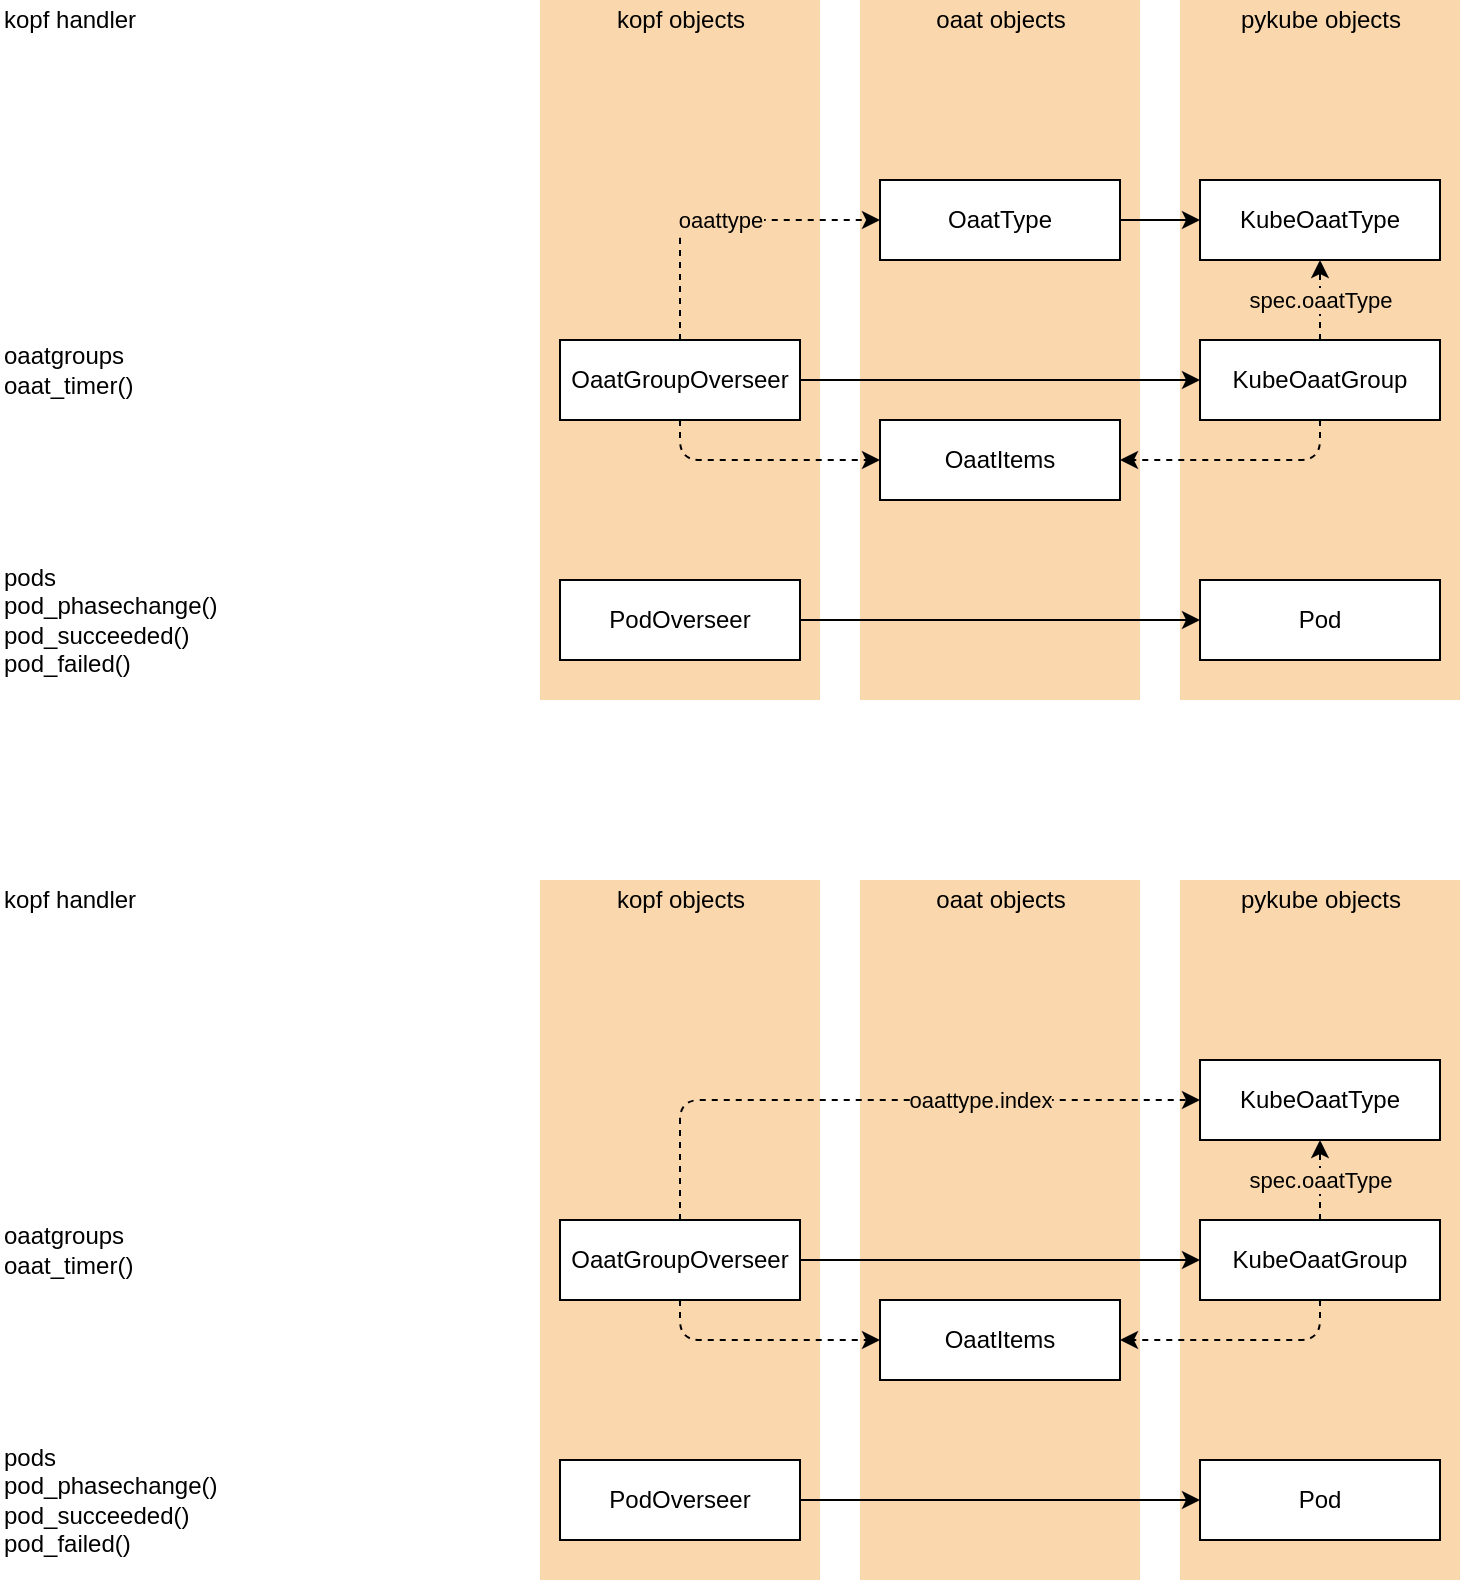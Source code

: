 <mxfile version="14.6.13" type="device" pages="3"><diagram id="9BGp7Aohd-999OWrD9QL" name="oaat entities"><mxGraphModel dx="2052" dy="1251" grid="1" gridSize="10" guides="1" tooltips="1" connect="1" arrows="1" fold="1" page="1" pageScale="1" pageWidth="827" pageHeight="1169" math="0" shadow="0"><root><mxCell id="QjKKLmPKWcnWuxoOA__f-0"/><mxCell id="QjKKLmPKWcnWuxoOA__f-1" parent="QjKKLmPKWcnWuxoOA__f-0"/><mxCell id="QjKKLmPKWcnWuxoOA__f-22" value="" style="rounded=0;whiteSpace=wrap;html=1;fillColor=#fad7ac;strokeColor=none;" parent="QjKKLmPKWcnWuxoOA__f-1" vertex="1"><mxGeometry x="310" y="30" width="140" height="350" as="geometry"/></mxCell><mxCell id="QjKKLmPKWcnWuxoOA__f-21" value="" style="rounded=0;whiteSpace=wrap;html=1;strokeColor=none;fillColor=#FAD7AC;" parent="QjKKLmPKWcnWuxoOA__f-1" vertex="1"><mxGeometry x="470" y="30" width="140" height="350" as="geometry"/></mxCell><mxCell id="QjKKLmPKWcnWuxoOA__f-20" value="" style="rounded=0;whiteSpace=wrap;html=1;fillColor=#fad7ac;strokeColor=none;" parent="QjKKLmPKWcnWuxoOA__f-1" vertex="1"><mxGeometry x="630" y="30" width="140" height="350" as="geometry"/></mxCell><mxCell id="QjKKLmPKWcnWuxoOA__f-4" value="" style="edgeStyle=orthogonalEdgeStyle;rounded=0;orthogonalLoop=1;jettySize=auto;html=1;" parent="QjKKLmPKWcnWuxoOA__f-1" source="QjKKLmPKWcnWuxoOA__f-2" target="QjKKLmPKWcnWuxoOA__f-3" edge="1"><mxGeometry relative="1" as="geometry"/></mxCell><mxCell id="QjKKLmPKWcnWuxoOA__f-2" value="PodOverseer" style="rounded=0;whiteSpace=wrap;html=1;" parent="QjKKLmPKWcnWuxoOA__f-1" vertex="1"><mxGeometry x="320" y="320" width="120" height="40" as="geometry"/></mxCell><mxCell id="QjKKLmPKWcnWuxoOA__f-3" value="Pod" style="rounded=0;whiteSpace=wrap;html=1;" parent="QjKKLmPKWcnWuxoOA__f-1" vertex="1"><mxGeometry x="640" y="320" width="120" height="40" as="geometry"/></mxCell><mxCell id="QjKKLmPKWcnWuxoOA__f-5" value="&lt;div&gt;oaatgroups&lt;/div&gt;&lt;div&gt;oaat_timer()&lt;/div&gt;" style="text;html=1;align=left;verticalAlign=middle;resizable=0;points=[];autosize=1;" parent="QjKKLmPKWcnWuxoOA__f-1" vertex="1"><mxGeometry x="40" y="200" width="80" height="30" as="geometry"/></mxCell><mxCell id="QjKKLmPKWcnWuxoOA__f-6" value="&lt;div&gt;pods&lt;/div&gt;&lt;div&gt;pod_phasechange()&lt;/div&gt;&lt;div&gt;pod_succeeded()&lt;/div&gt;&lt;div&gt;pod_failed()&lt;/div&gt;" style="text;html=1;align=left;verticalAlign=middle;resizable=0;points=[];autosize=1;" parent="QjKKLmPKWcnWuxoOA__f-1" vertex="1"><mxGeometry x="40" y="310" width="120" height="60" as="geometry"/></mxCell><mxCell id="QjKKLmPKWcnWuxoOA__f-7" value="" style="edgeStyle=orthogonalEdgeStyle;rounded=0;orthogonalLoop=1;jettySize=auto;html=1;" parent="QjKKLmPKWcnWuxoOA__f-1" source="QjKKLmPKWcnWuxoOA__f-8" target="QjKKLmPKWcnWuxoOA__f-9" edge="1"><mxGeometry relative="1" as="geometry"/></mxCell><mxCell id="QjKKLmPKWcnWuxoOA__f-8" value="OaatGroupOverseer" style="rounded=0;whiteSpace=wrap;html=1;" parent="QjKKLmPKWcnWuxoOA__f-1" vertex="1"><mxGeometry x="320" y="200" width="120" height="40" as="geometry"/></mxCell><mxCell id="QjKKLmPKWcnWuxoOA__f-9" value="KubeOaatGroup" style="rounded=0;whiteSpace=wrap;html=1;" parent="QjKKLmPKWcnWuxoOA__f-1" vertex="1"><mxGeometry x="640" y="200" width="120" height="40" as="geometry"/></mxCell><mxCell id="QjKKLmPKWcnWuxoOA__f-10" value="kopf objects" style="text;html=1;align=center;verticalAlign=middle;resizable=0;points=[];autosize=1;" parent="QjKKLmPKWcnWuxoOA__f-1" vertex="1"><mxGeometry x="340" y="30" width="80" height="20" as="geometry"/></mxCell><mxCell id="QjKKLmPKWcnWuxoOA__f-11" value="pykube objects" style="text;html=1;align=center;verticalAlign=middle;resizable=0;points=[];autosize=1;" parent="QjKKLmPKWcnWuxoOA__f-1" vertex="1"><mxGeometry x="650" y="30" width="100" height="20" as="geometry"/></mxCell><mxCell id="QjKKLmPKWcnWuxoOA__f-12" value="kopf handler" style="text;html=1;align=left;verticalAlign=middle;resizable=0;points=[];autosize=1;" parent="QjKKLmPKWcnWuxoOA__f-1" vertex="1"><mxGeometry x="40" y="30" width="80" height="20" as="geometry"/></mxCell><mxCell id="QjKKLmPKWcnWuxoOA__f-13" value="" style="edgeStyle=orthogonalEdgeStyle;rounded=0;orthogonalLoop=1;jettySize=auto;html=1;" parent="QjKKLmPKWcnWuxoOA__f-1" source="QjKKLmPKWcnWuxoOA__f-14" target="QjKKLmPKWcnWuxoOA__f-15" edge="1"><mxGeometry relative="1" as="geometry"/></mxCell><mxCell id="QjKKLmPKWcnWuxoOA__f-14" value="OaatType" style="rounded=0;whiteSpace=wrap;html=1;" parent="QjKKLmPKWcnWuxoOA__f-1" vertex="1"><mxGeometry x="480" y="120" width="120" height="40" as="geometry"/></mxCell><mxCell id="QjKKLmPKWcnWuxoOA__f-15" value="KubeOaatType" style="rounded=0;whiteSpace=wrap;html=1;" parent="QjKKLmPKWcnWuxoOA__f-1" vertex="1"><mxGeometry x="640" y="120" width="120" height="40" as="geometry"/></mxCell><mxCell id="QjKKLmPKWcnWuxoOA__f-16" value="oaat objects" style="text;html=1;align=center;verticalAlign=middle;resizable=0;points=[];autosize=1;" parent="QjKKLmPKWcnWuxoOA__f-1" vertex="1"><mxGeometry x="500" y="30" width="80" height="20" as="geometry"/></mxCell><mxCell id="QjKKLmPKWcnWuxoOA__f-17" value="OaatItems" style="rounded=0;whiteSpace=wrap;html=1;" parent="QjKKLmPKWcnWuxoOA__f-1" vertex="1"><mxGeometry x="480" y="240" width="120" height="40" as="geometry"/></mxCell><mxCell id="QjKKLmPKWcnWuxoOA__f-18" value="" style="endArrow=classic;dashed=1;html=1;edgeStyle=orthogonalEdgeStyle;endFill=1;" parent="QjKKLmPKWcnWuxoOA__f-1" source="QjKKLmPKWcnWuxoOA__f-9" target="QjKKLmPKWcnWuxoOA__f-17" edge="1"><mxGeometry width="50" height="50" relative="1" as="geometry"><mxPoint x="350" y="300" as="sourcePoint"/><mxPoint x="400" y="250" as="targetPoint"/><Array as="points"><mxPoint x="700" y="260"/></Array></mxGeometry></mxCell><mxCell id="QjKKLmPKWcnWuxoOA__f-19" value="" style="endArrow=classic;dashed=1;html=1;edgeStyle=orthogonalEdgeStyle;endFill=1;" parent="QjKKLmPKWcnWuxoOA__f-1" source="QjKKLmPKWcnWuxoOA__f-8" target="QjKKLmPKWcnWuxoOA__f-17" edge="1"><mxGeometry width="50" height="50" relative="1" as="geometry"><mxPoint x="710" y="250" as="sourcePoint"/><mxPoint x="610" y="310" as="targetPoint"/><Array as="points"><mxPoint x="380" y="260"/></Array></mxGeometry></mxCell><mxCell id="QjKKLmPKWcnWuxoOA__f-23" value="oaattype" style="endArrow=classic;dashed=1;html=1;edgeStyle=orthogonalEdgeStyle;endFill=1;entryX=0;entryY=0.5;entryDx=0;entryDy=0;labelBackgroundColor=#FAD7AC;" parent="QjKKLmPKWcnWuxoOA__f-1" source="QjKKLmPKWcnWuxoOA__f-8" target="QjKKLmPKWcnWuxoOA__f-14" edge="1"><mxGeometry width="50" height="50" relative="1" as="geometry"><mxPoint x="390" y="250" as="sourcePoint"/><mxPoint x="490" y="270" as="targetPoint"/><Array as="points"><mxPoint x="380" y="140"/></Array></mxGeometry></mxCell><mxCell id="QjKKLmPKWcnWuxoOA__f-25" value="spec.oaatType" style="endArrow=classic;dashed=1;html=1;edgeStyle=orthogonalEdgeStyle;endFill=1;labelBackgroundColor=#FAD7AC;" parent="QjKKLmPKWcnWuxoOA__f-1" source="QjKKLmPKWcnWuxoOA__f-9" target="QjKKLmPKWcnWuxoOA__f-15" edge="1"><mxGeometry width="50" height="50" relative="1" as="geometry"><mxPoint x="710" y="250" as="sourcePoint"/><mxPoint x="610" y="270" as="targetPoint"/></mxGeometry></mxCell><mxCell id="Q2ZX3CxOLSf5CM6l3iHr-0" value="" style="rounded=0;whiteSpace=wrap;html=1;fillColor=#fad7ac;strokeColor=none;" parent="QjKKLmPKWcnWuxoOA__f-1" vertex="1"><mxGeometry x="310" y="470" width="140" height="350" as="geometry"/></mxCell><mxCell id="Q2ZX3CxOLSf5CM6l3iHr-1" value="" style="rounded=0;whiteSpace=wrap;html=1;strokeColor=none;fillColor=#FAD7AC;" parent="QjKKLmPKWcnWuxoOA__f-1" vertex="1"><mxGeometry x="470" y="470" width="140" height="350" as="geometry"/></mxCell><mxCell id="Q2ZX3CxOLSf5CM6l3iHr-2" value="" style="rounded=0;whiteSpace=wrap;html=1;fillColor=#fad7ac;strokeColor=none;" parent="QjKKLmPKWcnWuxoOA__f-1" vertex="1"><mxGeometry x="630" y="470" width="140" height="350" as="geometry"/></mxCell><mxCell id="Q2ZX3CxOLSf5CM6l3iHr-3" value="" style="edgeStyle=orthogonalEdgeStyle;rounded=0;orthogonalLoop=1;jettySize=auto;html=1;" parent="QjKKLmPKWcnWuxoOA__f-1" source="Q2ZX3CxOLSf5CM6l3iHr-4" target="Q2ZX3CxOLSf5CM6l3iHr-5" edge="1"><mxGeometry relative="1" as="geometry"/></mxCell><mxCell id="Q2ZX3CxOLSf5CM6l3iHr-4" value="PodOverseer" style="rounded=0;whiteSpace=wrap;html=1;" parent="QjKKLmPKWcnWuxoOA__f-1" vertex="1"><mxGeometry x="320" y="760" width="120" height="40" as="geometry"/></mxCell><mxCell id="Q2ZX3CxOLSf5CM6l3iHr-5" value="Pod" style="rounded=0;whiteSpace=wrap;html=1;" parent="QjKKLmPKWcnWuxoOA__f-1" vertex="1"><mxGeometry x="640" y="760" width="120" height="40" as="geometry"/></mxCell><mxCell id="Q2ZX3CxOLSf5CM6l3iHr-6" value="&lt;div&gt;oaatgroups&lt;/div&gt;&lt;div&gt;oaat_timer()&lt;/div&gt;" style="text;html=1;align=left;verticalAlign=middle;resizable=0;points=[];autosize=1;" parent="QjKKLmPKWcnWuxoOA__f-1" vertex="1"><mxGeometry x="40" y="640" width="80" height="30" as="geometry"/></mxCell><mxCell id="Q2ZX3CxOLSf5CM6l3iHr-7" value="&lt;div&gt;pods&lt;/div&gt;&lt;div&gt;pod_phasechange()&lt;/div&gt;&lt;div&gt;pod_succeeded()&lt;/div&gt;&lt;div&gt;pod_failed()&lt;/div&gt;" style="text;html=1;align=left;verticalAlign=middle;resizable=0;points=[];autosize=1;" parent="QjKKLmPKWcnWuxoOA__f-1" vertex="1"><mxGeometry x="40" y="750" width="120" height="60" as="geometry"/></mxCell><mxCell id="Q2ZX3CxOLSf5CM6l3iHr-8" value="" style="edgeStyle=orthogonalEdgeStyle;rounded=0;orthogonalLoop=1;jettySize=auto;html=1;" parent="QjKKLmPKWcnWuxoOA__f-1" source="Q2ZX3CxOLSf5CM6l3iHr-9" target="Q2ZX3CxOLSf5CM6l3iHr-10" edge="1"><mxGeometry relative="1" as="geometry"/></mxCell><mxCell id="Q2ZX3CxOLSf5CM6l3iHr-9" value="OaatGroupOverseer" style="rounded=0;whiteSpace=wrap;html=1;" parent="QjKKLmPKWcnWuxoOA__f-1" vertex="1"><mxGeometry x="320" y="640" width="120" height="40" as="geometry"/></mxCell><mxCell id="Q2ZX3CxOLSf5CM6l3iHr-10" value="KubeOaatGroup" style="rounded=0;whiteSpace=wrap;html=1;" parent="QjKKLmPKWcnWuxoOA__f-1" vertex="1"><mxGeometry x="640" y="640" width="120" height="40" as="geometry"/></mxCell><mxCell id="Q2ZX3CxOLSf5CM6l3iHr-11" value="kopf objects" style="text;html=1;align=center;verticalAlign=middle;resizable=0;points=[];autosize=1;" parent="QjKKLmPKWcnWuxoOA__f-1" vertex="1"><mxGeometry x="340" y="470" width="80" height="20" as="geometry"/></mxCell><mxCell id="Q2ZX3CxOLSf5CM6l3iHr-12" value="pykube objects" style="text;html=1;align=center;verticalAlign=middle;resizable=0;points=[];autosize=1;" parent="QjKKLmPKWcnWuxoOA__f-1" vertex="1"><mxGeometry x="650" y="470" width="100" height="20" as="geometry"/></mxCell><mxCell id="Q2ZX3CxOLSf5CM6l3iHr-13" value="kopf handler" style="text;html=1;align=left;verticalAlign=middle;resizable=0;points=[];autosize=1;" parent="QjKKLmPKWcnWuxoOA__f-1" vertex="1"><mxGeometry x="40" y="470" width="80" height="20" as="geometry"/></mxCell><mxCell id="Q2ZX3CxOLSf5CM6l3iHr-16" value="KubeOaatType" style="rounded=0;whiteSpace=wrap;html=1;" parent="QjKKLmPKWcnWuxoOA__f-1" vertex="1"><mxGeometry x="640" y="560" width="120" height="40" as="geometry"/></mxCell><mxCell id="Q2ZX3CxOLSf5CM6l3iHr-17" value="oaat objects" style="text;html=1;align=center;verticalAlign=middle;resizable=0;points=[];autosize=1;" parent="QjKKLmPKWcnWuxoOA__f-1" vertex="1"><mxGeometry x="500" y="470" width="80" height="20" as="geometry"/></mxCell><mxCell id="Q2ZX3CxOLSf5CM6l3iHr-18" value="OaatItems" style="rounded=0;whiteSpace=wrap;html=1;" parent="QjKKLmPKWcnWuxoOA__f-1" vertex="1"><mxGeometry x="480" y="680" width="120" height="40" as="geometry"/></mxCell><mxCell id="Q2ZX3CxOLSf5CM6l3iHr-19" value="" style="endArrow=classic;dashed=1;html=1;edgeStyle=orthogonalEdgeStyle;endFill=1;" parent="QjKKLmPKWcnWuxoOA__f-1" source="Q2ZX3CxOLSf5CM6l3iHr-10" target="Q2ZX3CxOLSf5CM6l3iHr-18" edge="1"><mxGeometry width="50" height="50" relative="1" as="geometry"><mxPoint x="350" y="740" as="sourcePoint"/><mxPoint x="400" y="690" as="targetPoint"/><Array as="points"><mxPoint x="700" y="700"/></Array></mxGeometry></mxCell><mxCell id="Q2ZX3CxOLSf5CM6l3iHr-20" value="" style="endArrow=classic;dashed=1;html=1;edgeStyle=orthogonalEdgeStyle;endFill=1;" parent="QjKKLmPKWcnWuxoOA__f-1" source="Q2ZX3CxOLSf5CM6l3iHr-9" target="Q2ZX3CxOLSf5CM6l3iHr-18" edge="1"><mxGeometry width="50" height="50" relative="1" as="geometry"><mxPoint x="710" y="690" as="sourcePoint"/><mxPoint x="610" y="750" as="targetPoint"/><Array as="points"><mxPoint x="380" y="700"/></Array></mxGeometry></mxCell><mxCell id="Q2ZX3CxOLSf5CM6l3iHr-21" value="oaattype.index" style="endArrow=classic;dashed=1;html=1;edgeStyle=orthogonalEdgeStyle;endFill=1;entryX=0;entryY=0.5;entryDx=0;entryDy=0;labelBackgroundColor=#FAD7AC;" parent="QjKKLmPKWcnWuxoOA__f-1" source="Q2ZX3CxOLSf5CM6l3iHr-9" target="Q2ZX3CxOLSf5CM6l3iHr-16" edge="1"><mxGeometry x="0.312" width="50" height="50" relative="1" as="geometry"><mxPoint x="390" y="690" as="sourcePoint"/><mxPoint x="480" y="580" as="targetPoint"/><Array as="points"><mxPoint x="380" y="580"/></Array><mxPoint as="offset"/></mxGeometry></mxCell><mxCell id="Q2ZX3CxOLSf5CM6l3iHr-22" value="spec.oaatType" style="endArrow=classic;dashed=1;html=1;edgeStyle=orthogonalEdgeStyle;endFill=1;labelBackgroundColor=#FAD7AC;" parent="QjKKLmPKWcnWuxoOA__f-1" source="Q2ZX3CxOLSf5CM6l3iHr-10" target="Q2ZX3CxOLSf5CM6l3iHr-16" edge="1"><mxGeometry width="50" height="50" relative="1" as="geometry"><mxPoint x="710" y="690" as="sourcePoint"/><mxPoint x="610" y="710" as="targetPoint"/></mxGeometry></mxCell></root></mxGraphModel></diagram><diagram id="Rzl86YTqxEAhexvJ-yOK" name="object interactions"><mxGraphModel dx="1412" dy="891" grid="1" gridSize="10" guides="1" tooltips="1" connect="1" arrows="1" fold="1" page="1" pageScale="1" pageWidth="1169" pageHeight="827" math="0" shadow="0"><root><mxCell id="BI0Vtu9ROuddtvoR3wCm-0"/><mxCell id="BI0Vtu9ROuddtvoR3wCm-1" parent="BI0Vtu9ROuddtvoR3wCm-0"/><mxCell id="zGJ-tklWwTLa0sESh3uj-18" value="get_parent" style="edgeStyle=orthogonalEdgeStyle;rounded=1;orthogonalLoop=1;jettySize=auto;html=1;fontSize=12;fontColor=#000000;startArrow=none;startFill=0;endArrow=classicThin;endFill=1;strokeColor=#000000;strokeWidth=2;" edge="1" parent="BI0Vtu9ROuddtvoR3wCm-1" source="zGJ-tklWwTLa0sESh3uj-0" target="zGJ-tklWwTLa0sESh3uj-3"><mxGeometry relative="1" as="geometry"/></mxCell><mxCell id="zGJ-tklWwTLa0sESh3uj-0" value="PodOverseer" style="rounded=0;whiteSpace=wrap;html=1;" vertex="1" parent="BI0Vtu9ROuddtvoR3wCm-1"><mxGeometry x="310" y="270" width="120" height="40" as="geometry"/></mxCell><mxCell id="zGJ-tklWwTLa0sESh3uj-1" value="Pod" style="rounded=0;whiteSpace=wrap;html=1;" vertex="1" parent="BI0Vtu9ROuddtvoR3wCm-1"><mxGeometry x="520" y="310" width="120" height="40" as="geometry"/></mxCell><mxCell id="zGJ-tklWwTLa0sESh3uj-20" value="get_kubeobj" style="edgeStyle=orthogonalEdgeStyle;rounded=1;orthogonalLoop=1;jettySize=auto;html=1;fontSize=12;fontColor=#000000;startArrow=none;startFill=0;endArrow=classicThin;endFill=1;strokeColor=#000000;strokeWidth=2;" edge="1" parent="BI0Vtu9ROuddtvoR3wCm-1" source="zGJ-tklWwTLa0sESh3uj-2" target="zGJ-tklWwTLa0sESh3uj-3"><mxGeometry relative="1" as="geometry"/></mxCell><mxCell id="zGJ-tklWwTLa0sESh3uj-2" value="OaatGroupOverseer" style="rounded=0;whiteSpace=wrap;html=1;" vertex="1" parent="BI0Vtu9ROuddtvoR3wCm-1"><mxGeometry x="310" y="180" width="120" height="40" as="geometry"/></mxCell><mxCell id="zGJ-tklWwTLa0sESh3uj-3" value="KubeOaatGroup" style="rounded=0;whiteSpace=wrap;html=1;" vertex="1" parent="BI0Vtu9ROuddtvoR3wCm-1"><mxGeometry x="520" y="230" width="120" height="40" as="geometry"/></mxCell><mxCell id="zGJ-tklWwTLa0sESh3uj-21" value="get_oaattype" style="edgeStyle=orthogonalEdgeStyle;rounded=1;orthogonalLoop=1;jettySize=auto;html=1;fontSize=12;fontColor=#000000;startArrow=none;startFill=0;endArrow=classicThin;endFill=1;strokeColor=#000000;strokeWidth=2;" edge="1" parent="BI0Vtu9ROuddtvoR3wCm-1" source="zGJ-tklWwTLa0sESh3uj-4" target="zGJ-tklWwTLa0sESh3uj-5"><mxGeometry relative="1" as="geometry"/></mxCell><mxCell id="zGJ-tklWwTLa0sESh3uj-4" value="OaatType" style="rounded=0;whiteSpace=wrap;html=1;" vertex="1" parent="BI0Vtu9ROuddtvoR3wCm-1"><mxGeometry x="520" y="40" width="120" height="40" as="geometry"/></mxCell><mxCell id="zGJ-tklWwTLa0sESh3uj-5" value="KubeOaatType" style="rounded=0;whiteSpace=wrap;html=1;" vertex="1" parent="BI0Vtu9ROuddtvoR3wCm-1"><mxGeometry x="760" y="40" width="120" height="40" as="geometry"/></mxCell><mxCell id="zGJ-tklWwTLa0sESh3uj-32" value="set_status" style="edgeStyle=orthogonalEdgeStyle;rounded=1;orthogonalLoop=1;jettySize=auto;html=1;fontSize=12;startArrow=none;startFill=0;endArrow=classicThin;endFill=1;strokeWidth=2;dashed=1;fontColor=#6C8EBF;strokeColor=#6C8EBF;" edge="1" parent="BI0Vtu9ROuddtvoR3wCm-1" source="zGJ-tklWwTLa0sESh3uj-6" target="zGJ-tklWwTLa0sESh3uj-3"><mxGeometry relative="1" as="geometry"><Array as="points"><mxPoint x="600" y="210"/><mxPoint x="600" y="210"/></Array></mxGeometry></mxCell><mxCell id="zGJ-tklWwTLa0sESh3uj-6" value="OaatItems" style="rounded=0;whiteSpace=wrap;html=1;" vertex="1" parent="BI0Vtu9ROuddtvoR3wCm-1"><mxGeometry x="520" y="110" width="120" height="40" as="geometry"/></mxCell><mxCell id="zGJ-tklWwTLa0sESh3uj-14" value="" style="edgeStyle=orthogonalEdgeStyle;rounded=1;orthogonalLoop=1;jettySize=auto;html=1;fontSize=12;fontColor=#000000;startArrow=none;startFill=0;endArrow=classicThin;endFill=1;strokeColor=#000000;strokeWidth=2;" edge="1" parent="BI0Vtu9ROuddtvoR3wCm-1" source="zGJ-tklWwTLa0sESh3uj-7" target="zGJ-tklWwTLa0sESh3uj-10"><mxGeometry relative="1" as="geometry"><Array as="points"><mxPoint x="50" y="170"/></Array></mxGeometry></mxCell><mxCell id="zGJ-tklWwTLa0sESh3uj-7" value="kopf" style="rounded=0;whiteSpace=wrap;html=1;" vertex="1" parent="BI0Vtu9ROuddtvoR3wCm-1"><mxGeometry x="30" y="210" width="40" height="40" as="geometry"/></mxCell><mxCell id="zGJ-tklWwTLa0sESh3uj-11" value="" style="edgeStyle=orthogonalEdgeStyle;rounded=1;orthogonalLoop=1;jettySize=auto;html=1;fontSize=12;fontColor=#000000;startArrow=none;startFill=0;endArrow=classicThin;endFill=1;strokeWidth=2;" edge="1" parent="BI0Vtu9ROuddtvoR3wCm-1" source="zGJ-tklWwTLa0sESh3uj-8" target="zGJ-tklWwTLa0sESh3uj-2"><mxGeometry relative="1" as="geometry"/></mxCell><mxCell id="zGJ-tklWwTLa0sESh3uj-8" value="oaat_action&lt;br&gt;oaat_timer" style="rounded=0;whiteSpace=wrap;html=1;" vertex="1" parent="BI0Vtu9ROuddtvoR3wCm-1"><mxGeometry x="120" y="210" width="120" height="40" as="geometry"/></mxCell><mxCell id="zGJ-tklWwTLa0sESh3uj-12" value="" style="edgeStyle=orthogonalEdgeStyle;rounded=1;orthogonalLoop=1;jettySize=auto;html=1;fontSize=12;fontColor=#000000;startArrow=none;startFill=0;endArrow=classicThin;endFill=1;strokeColor=#000000;strokeWidth=2;" edge="1" parent="BI0Vtu9ROuddtvoR3wCm-1" source="zGJ-tklWwTLa0sESh3uj-9" target="zGJ-tklWwTLa0sESh3uj-0"><mxGeometry relative="1" as="geometry"/></mxCell><mxCell id="zGJ-tklWwTLa0sESh3uj-9" value="pod_phasechange&lt;br&gt;pod_succeeded&lt;br&gt;pod_failed" style="rounded=0;whiteSpace=wrap;html=1;" vertex="1" parent="BI0Vtu9ROuddtvoR3wCm-1"><mxGeometry x="120" y="270" width="120" height="40" as="geometry"/></mxCell><mxCell id="zGJ-tklWwTLa0sESh3uj-13" value="" style="edgeStyle=orthogonalEdgeStyle;rounded=1;orthogonalLoop=1;jettySize=auto;html=1;fontSize=12;fontColor=#000000;startArrow=none;startFill=0;endArrow=classicThin;endFill=1;strokeColor=#000000;strokeWidth=2;" edge="1" parent="BI0Vtu9ROuddtvoR3wCm-1" source="zGJ-tklWwTLa0sESh3uj-10" target="zGJ-tklWwTLa0sESh3uj-2"><mxGeometry relative="1" as="geometry"/></mxCell><mxCell id="zGJ-tklWwTLa0sESh3uj-10" value="cleanup_pod" style="rounded=0;whiteSpace=wrap;html=1;" vertex="1" parent="BI0Vtu9ROuddtvoR3wCm-1"><mxGeometry x="120" y="150" width="120" height="40" as="geometry"/></mxCell><mxCell id="zGJ-tklWwTLa0sESh3uj-15" value="" style="edgeStyle=orthogonalEdgeStyle;rounded=1;orthogonalLoop=1;jettySize=auto;html=1;fontSize=12;fontColor=#000000;startArrow=none;startFill=0;endArrow=classicThin;endFill=1;strokeColor=#000000;strokeWidth=2;" edge="1" parent="BI0Vtu9ROuddtvoR3wCm-1" source="zGJ-tklWwTLa0sESh3uj-7" target="zGJ-tklWwTLa0sESh3uj-8"><mxGeometry relative="1" as="geometry"><mxPoint x="80" y="180" as="sourcePoint"/><mxPoint x="130" y="180" as="targetPoint"/><Array as="points"><mxPoint x="100" y="230"/><mxPoint x="100" y="230"/></Array></mxGeometry></mxCell><mxCell id="zGJ-tklWwTLa0sESh3uj-16" value="" style="edgeStyle=orthogonalEdgeStyle;rounded=1;orthogonalLoop=1;jettySize=auto;html=1;fontSize=12;fontColor=#000000;startArrow=none;startFill=0;endArrow=classicThin;endFill=1;strokeColor=#000000;strokeWidth=2;" edge="1" parent="BI0Vtu9ROuddtvoR3wCm-1" source="zGJ-tklWwTLa0sESh3uj-7" target="zGJ-tklWwTLa0sESh3uj-9"><mxGeometry relative="1" as="geometry"><mxPoint x="90" y="190" as="sourcePoint"/><mxPoint x="190" y="220" as="targetPoint"/><Array as="points"><mxPoint x="50" y="300"/></Array></mxGeometry></mxCell><mxCell id="zGJ-tklWwTLa0sESh3uj-19" value="get_kubeobj" style="edgeStyle=orthogonalEdgeStyle;rounded=1;orthogonalLoop=1;jettySize=auto;html=1;fontSize=12;fontColor=#000000;startArrow=none;startFill=0;endArrow=classicThin;endFill=1;strokeColor=#000000;strokeWidth=2;" edge="1" parent="BI0Vtu9ROuddtvoR3wCm-1" source="zGJ-tklWwTLa0sESh3uj-0" target="zGJ-tklWwTLa0sESh3uj-1"><mxGeometry relative="1" as="geometry"><mxPoint x="250" y="310" as="sourcePoint"/><mxPoint x="320" y="310" as="targetPoint"/></mxGeometry></mxCell><mxCell id="zGJ-tklWwTLa0sESh3uj-22" value="" style="edgeStyle=orthogonalEdgeStyle;rounded=1;orthogonalLoop=1;jettySize=auto;html=1;fontSize=12;fontColor=#000000;startArrow=none;startFill=0;endArrow=classicThin;endFill=1;strokeColor=#000000;strokeWidth=2;entryX=0;entryY=0.5;entryDx=0;entryDy=0;" edge="1" parent="BI0Vtu9ROuddtvoR3wCm-1" source="zGJ-tklWwTLa0sESh3uj-2" target="zGJ-tklWwTLa0sESh3uj-4"><mxGeometry relative="1" as="geometry"><mxPoint x="250" y="180" as="sourcePoint"/><mxPoint x="320" y="210" as="targetPoint"/></mxGeometry></mxCell><mxCell id="zGJ-tklWwTLa0sESh3uj-30" value="" style="edgeStyle=orthogonalEdgeStyle;rounded=1;orthogonalLoop=1;jettySize=auto;html=1;fontSize=12;fontColor=#000000;startArrow=none;startFill=0;endArrow=classicThin;endFill=1;strokeColor=#000000;strokeWidth=2;entryX=0;entryY=0.5;entryDx=0;entryDy=0;" edge="1" parent="BI0Vtu9ROuddtvoR3wCm-1" source="zGJ-tklWwTLa0sESh3uj-2" target="zGJ-tklWwTLa0sESh3uj-6"><mxGeometry relative="1" as="geometry"><mxPoint x="440" y="210" as="sourcePoint"/><mxPoint x="480" y="70" as="targetPoint"/></mxGeometry></mxCell><mxCell id="zGJ-tklWwTLa0sESh3uj-31" value="refactor as kopf.index" style="rounded=1;whiteSpace=wrap;html=1;labelBackgroundColor=none;fontSize=12;fontColor=#000000;strokeColor=#B85450;fillColor=none;align=left;verticalAlign=top;dashed=1;" vertex="1" parent="BI0Vtu9ROuddtvoR3wCm-1"><mxGeometry x="510" y="10" width="380" height="80" as="geometry"/></mxCell><mxCell id="zGJ-tklWwTLa0sESh3uj-33" value="set_status" style="edgeStyle=orthogonalEdgeStyle;rounded=1;orthogonalLoop=1;jettySize=auto;html=1;fontSize=12;startArrow=none;startFill=0;endArrow=classicThin;endFill=1;strokeWidth=2;dashed=1;fontColor=#6C8EBF;strokeColor=#6C8EBF;entryX=0.75;entryY=0;entryDx=0;entryDy=0;exitX=0;exitY=0.75;exitDx=0;exitDy=0;" edge="1" parent="BI0Vtu9ROuddtvoR3wCm-1" source="zGJ-tklWwTLa0sESh3uj-6" target="zGJ-tklWwTLa0sESh3uj-2"><mxGeometry relative="1" as="geometry"><mxPoint x="610" y="160" as="sourcePoint"/><mxPoint x="610" y="240" as="targetPoint"/><Array as="points"><mxPoint x="400" y="140"/></Array></mxGeometry></mxCell></root></mxGraphModel></diagram><diagram id="c07KyC4FzR1I_aFva5T8" name="main loop"><mxGraphModel dx="2052" dy="1251" grid="1" gridSize="10" guides="1" tooltips="1" connect="1" arrows="1" fold="1" page="1" pageScale="1" pageWidth="1169" pageHeight="827" math="0" shadow="0"><root><mxCell id="dinQQ81NlVipzi-ftLhM-0"/><mxCell id="dinQQ81NlVipzi-ftLhM-1" parent="dinQQ81NlVipzi-ftLhM-0"/><mxCell id="dinQQ81NlVipzi-ftLhM-25" value="find_job_to_run" style="rounded=0;whiteSpace=wrap;html=1;labelBackgroundColor=none;fontSize=10;fontColor=#B85450;strokeColor=#B85450;fillColor=none;align=left;verticalAlign=top;" parent="dinQQ81NlVipzi-ftLhM-1" vertex="1"><mxGeometry x="390" y="460" width="170" height="770" as="geometry"/></mxCell><mxCell id="dinQQ81NlVipzi-ftLhM-5" value="yes" style="edgeStyle=none;rounded=0;orthogonalLoop=1;jettySize=auto;html=1;fontSize=12;fontColor=#B85450;startArrow=none;startFill=0;endArrow=classicThin;endFill=1;strokeColor=#B85450;strokeWidth=2;" parent="dinQQ81NlVipzi-ftLhM-1" source="dinQQ81NlVipzi-ftLhM-3" target="dinQQ81NlVipzi-ftLhM-4" edge="1"><mxGeometry relative="1" as="geometry"/></mxCell><mxCell id="dinQQ81NlVipzi-ftLhM-9" value="no" style="edgeStyle=orthogonalEdgeStyle;orthogonalLoop=1;jettySize=auto;html=1;fontSize=12;fontColor=#B85450;startArrow=none;startFill=0;endArrow=classicThin;endFill=1;strokeColor=#B85450;strokeWidth=2;rounded=1;" parent="dinQQ81NlVipzi-ftLhM-1" source="dinQQ81NlVipzi-ftLhM-3" target="dinQQ81NlVipzi-ftLhM-8" edge="1"><mxGeometry x="-0.299" relative="1" as="geometry"><mxPoint as="offset"/></mxGeometry></mxCell><mxCell id="dinQQ81NlVipzi-ftLhM-3" value="validate_items" style="rhombus;whiteSpace=wrap;html=1;fontSize=12;fontColor=#B85450;strokeColor=#B85450;align=center;" parent="dinQQ81NlVipzi-ftLhM-1" vertex="1"><mxGeometry x="160" y="80" width="120" height="60" as="geometry"/></mxCell><mxCell id="dinQQ81NlVipzi-ftLhM-14" value="no" style="edgeStyle=orthogonalEdgeStyle;rounded=1;orthogonalLoop=1;jettySize=auto;html=1;fontSize=12;fontColor=#B85450;startArrow=none;startFill=0;endArrow=classicThin;endFill=1;strokeColor=#B85450;strokeWidth=2;" parent="dinQQ81NlVipzi-ftLhM-1" source="dinQQ81NlVipzi-ftLhM-4" target="dinQQ81NlVipzi-ftLhM-13" edge="1"><mxGeometry relative="1" as="geometry"/></mxCell><mxCell id="dinQQ81NlVipzi-ftLhM-16" value="yes" style="edgeStyle=orthogonalEdgeStyle;rounded=1;orthogonalLoop=1;jettySize=auto;html=1;fontSize=12;fontColor=#B85450;startArrow=none;startFill=0;endArrow=classicThin;endFill=1;strokeColor=#B85450;strokeWidth=2;" parent="dinQQ81NlVipzi-ftLhM-1" source="dinQQ81NlVipzi-ftLhM-17" target="dinQQ81NlVipzi-ftLhM-55" edge="1"><mxGeometry relative="1" as="geometry"/></mxCell><mxCell id="dinQQ81NlVipzi-ftLhM-4" value="validate_state" style="rhombus;whiteSpace=wrap;html=1;fontSize=12;fontColor=#B85450;strokeColor=#B85450;align=center;" parent="dinQQ81NlVipzi-ftLhM-1" vertex="1"><mxGeometry x="160" y="190" width="120" height="60" as="geometry"/></mxCell><mxCell id="dinQQ81NlVipzi-ftLhM-7" value="&lt;meta charset=&quot;utf-8&quot;&gt;&lt;span style=&quot;color: rgb(184, 84, 80); font-family: helvetica; font-size: 12px; font-style: normal; font-weight: 400; letter-spacing: normal; text-align: center; text-indent: 0px; text-transform: none; word-spacing: 0px; display: inline; float: none;&quot;&gt;Ensure the oaatgroup specifies at least one item to operate on&lt;/span&gt;" style="rounded=0;whiteSpace=wrap;html=1;fontSize=12;fontColor=#B85450;align=center;fillColor=none;strokeColor=none;labelBackgroundColor=none;" parent="dinQQ81NlVipzi-ftLhM-1" vertex="1"><mxGeometry x="20" y="80" width="120" height="60" as="geometry"/></mxCell><mxCell id="dinQQ81NlVipzi-ftLhM-8" value="End" style="ellipse;whiteSpace=wrap;html=1;fontColor=#B85450;strokeColor=#B85450;" parent="dinQQ81NlVipzi-ftLhM-1" vertex="1"><mxGeometry x="690" y="1260" width="80" height="40" as="geometry"/></mxCell><mxCell id="dinQQ81NlVipzi-ftLhM-10" value="&lt;span style=&quot;color: rgb(184 , 84 , 80) ; font-family: &amp;#34;helvetica&amp;#34; ; font-size: 12px ; font-style: normal ; font-weight: 400 ; letter-spacing: normal ; text-align: center ; text-indent: 0px ; text-transform: none ; word-spacing: 0px ; display: inline ; float: none&quot;&gt;Ensure the &quot;pod&quot; and &quot;currently_running&quot; oaatgroup states are consistent with each other&lt;/span&gt;" style="rounded=0;whiteSpace=wrap;html=1;fontSize=12;fontColor=#B85450;align=center;fillColor=none;strokeColor=none;labelBackgroundColor=none;" parent="dinQQ81NlVipzi-ftLhM-1" vertex="1"><mxGeometry x="20" y="190" width="120" height="60" as="geometry"/></mxCell><mxCell id="dinQQ81NlVipzi-ftLhM-43" value="" style="edgeStyle=orthogonalEdgeStyle;rounded=1;orthogonalLoop=1;jettySize=auto;html=1;fontSize=12;fontColor=#B85450;startArrow=none;startFill=0;endArrow=classicThin;endFill=1;strokeColor=#B85450;strokeWidth=2;" parent="dinQQ81NlVipzi-ftLhM-1" source="dinQQ81NlVipzi-ftLhM-13" target="dinQQ81NlVipzi-ftLhM-42" edge="1"><mxGeometry relative="1" as="geometry"><Array as="points"><mxPoint x="420" y="280"/><mxPoint x="220" y="280"/></Array></mxGeometry></mxCell><mxCell id="dinQQ81NlVipzi-ftLhM-13" value="clear &quot;pod&quot; and &quot;currently_running&quot; states" style="whiteSpace=wrap;html=1;fontColor=#B85450;strokeColor=#B85450;" parent="dinQQ81NlVipzi-ftLhM-1" vertex="1"><mxGeometry x="360" y="190" width="120" height="60" as="geometry"/></mxCell><mxCell id="dinQQ81NlVipzi-ftLhM-50" value="no" style="edgeStyle=orthogonalEdgeStyle;rounded=1;orthogonalLoop=1;jettySize=auto;html=1;fontSize=12;fontColor=#B85450;startArrow=none;startFill=0;endArrow=classicThin;endFill=1;strokeColor=#B85450;strokeWidth=2;" parent="dinQQ81NlVipzi-ftLhM-1" source="dinQQ81NlVipzi-ftLhM-55" target="dinQQ81NlVipzi-ftLhM-49" edge="1"><mxGeometry relative="1" as="geometry"><mxPoint x="220" y="880" as="sourcePoint"/></mxGeometry></mxCell><mxCell id="dinQQ81NlVipzi-ftLhM-20" value="no" style="edgeStyle=orthogonalEdgeStyle;rounded=1;orthogonalLoop=1;jettySize=auto;html=1;fontSize=12;fontColor=#B85450;startArrow=none;startFill=0;endArrow=classicThin;endFill=1;strokeColor=#B85450;strokeWidth=2;" parent="dinQQ81NlVipzi-ftLhM-1" source="dinQQ81NlVipzi-ftLhM-17" target="dinQQ81NlVipzi-ftLhM-21" edge="1"><mxGeometry relative="1" as="geometry"><mxPoint x="110" y="400" as="sourcePoint"/><mxPoint x="50" y="330" as="targetPoint"/></mxGeometry></mxCell><mxCell id="dinQQ81NlVipzi-ftLhM-17" value="validate_pod_&lt;br&gt;is_expected" style="rhombus;whiteSpace=wrap;html=1;fontSize=10;fontColor=#B85450;strokeColor=#B85450;align=center;" parent="dinQQ81NlVipzi-ftLhM-1" vertex="1"><mxGeometry x="160" y="410" width="120" height="60" as="geometry"/></mxCell><mxCell id="dinQQ81NlVipzi-ftLhM-18" value="yes (state OK)" style="edgeStyle=orthogonalEdgeStyle;rounded=1;orthogonalLoop=1;jettySize=auto;html=1;fontSize=12;fontColor=#B85450;startArrow=none;startFill=0;endArrow=classicThin;endFill=1;strokeColor=#B85450;strokeWidth=2;" parent="dinQQ81NlVipzi-ftLhM-1" source="dinQQ81NlVipzi-ftLhM-4" target="dinQQ81NlVipzi-ftLhM-42" edge="1"><mxGeometry x="-0.6" relative="1" as="geometry"><mxPoint x="230" y="440" as="sourcePoint"/><mxPoint x="230" y="550" as="targetPoint"/><Array as="points"><mxPoint x="220" y="250"/><mxPoint x="220" y="250"/></Array><mxPoint as="offset"/></mxGeometry></mxCell><mxCell id="dinQQ81NlVipzi-ftLhM-23" value="" style="edgeStyle=orthogonalEdgeStyle;rounded=1;orthogonalLoop=1;jettySize=auto;html=1;fontSize=10;fontColor=#B85450;startArrow=none;startFill=0;endArrow=classicThin;endFill=1;strokeColor=#B85450;strokeWidth=2;" parent="dinQQ81NlVipzi-ftLhM-1" source="dinQQ81NlVipzi-ftLhM-21" target="dinQQ81NlVipzi-ftLhM-26" edge="1"><mxGeometry relative="1" as="geometry"/></mxCell><mxCell id="dinQQ81NlVipzi-ftLhM-21" value="build list of all possible jobs" style="whiteSpace=wrap;html=1;fontColor=#B85450;strokeColor=#B85450;" parent="dinQQ81NlVipzi-ftLhM-1" vertex="1"><mxGeometry x="410" y="490" width="120" height="60" as="geometry"/></mxCell><mxCell id="dinQQ81NlVipzi-ftLhM-31" value="no" style="edgeStyle=orthogonalEdgeStyle;rounded=1;orthogonalLoop=1;jettySize=auto;html=1;fontSize=11;fontColor=#B85450;startArrow=none;startFill=0;endArrow=classicThin;endFill=1;strokeColor=#B85450;strokeWidth=2;" parent="dinQQ81NlVipzi-ftLhM-1" source="dinQQ81NlVipzi-ftLhM-22" target="dinQQ81NlVipzi-ftLhM-32" edge="1"><mxGeometry relative="1" as="geometry"><mxPoint x="470" y="930" as="targetPoint"/></mxGeometry></mxCell><mxCell id="dinQQ81NlVipzi-ftLhM-22" value="just one job left?" style="rhombus;whiteSpace=wrap;html=1;fontSize=10;fontColor=#B85450;strokeColor=#B85450;align=center;" parent="dinQQ81NlVipzi-ftLhM-1" vertex="1"><mxGeometry x="410" y="820" width="120" height="60" as="geometry"/></mxCell><mxCell id="dinQQ81NlVipzi-ftLhM-24" value="yes" style="edgeStyle=orthogonalEdgeStyle;orthogonalLoop=1;jettySize=auto;html=1;fontSize=12;fontColor=#B85450;startArrow=none;startFill=0;endArrow=classicThin;endFill=1;strokeColor=#B85450;strokeWidth=2;rounded=1;" parent="dinQQ81NlVipzi-ftLhM-1" source="dinQQ81NlVipzi-ftLhM-22" target="dinQQ81NlVipzi-ftLhM-33" edge="1"><mxGeometry relative="1" as="geometry"><mxPoint x="340" y="310" as="sourcePoint"/><mxPoint x="650" y="900" as="targetPoint"/></mxGeometry></mxCell><mxCell id="dinQQ81NlVipzi-ftLhM-26" value="remove jobs successfully completed within &quot;frequency&quot; period" style="whiteSpace=wrap;html=1;fontColor=#B85450;strokeColor=#B85450;fontSize=11;" parent="dinQQ81NlVipzi-ftLhM-1" vertex="1"><mxGeometry x="410" y="600" width="120" height="60" as="geometry"/></mxCell><mxCell id="dinQQ81NlVipzi-ftLhM-27" value="" style="edgeStyle=orthogonalEdgeStyle;rounded=1;orthogonalLoop=1;jettySize=auto;html=1;fontSize=10;fontColor=#B85450;startArrow=none;startFill=0;endArrow=classicThin;endFill=1;strokeColor=#B85450;strokeWidth=2;" parent="dinQQ81NlVipzi-ftLhM-1" source="dinQQ81NlVipzi-ftLhM-26" target="dinQQ81NlVipzi-ftLhM-28" edge="1"><mxGeometry relative="1" as="geometry"><mxPoint x="480" y="580" as="sourcePoint"/><mxPoint x="480" y="650" as="targetPoint"/></mxGeometry></mxCell><mxCell id="dinQQ81NlVipzi-ftLhM-28" value="remove jobs unsuccessfully completed within &quot;failureCoolOff&quot; period" style="whiteSpace=wrap;html=1;fontColor=#B85450;strokeColor=#B85450;fontSize=11;" parent="dinQQ81NlVipzi-ftLhM-1" vertex="1"><mxGeometry x="410" y="710" width="120" height="60" as="geometry"/></mxCell><mxCell id="dinQQ81NlVipzi-ftLhM-30" value="" style="edgeStyle=orthogonalEdgeStyle;rounded=1;orthogonalLoop=1;jettySize=auto;html=1;fontSize=10;fontColor=#B85450;startArrow=none;startFill=0;endArrow=classicThin;endFill=1;strokeColor=#B85450;strokeWidth=2;" parent="dinQQ81NlVipzi-ftLhM-1" source="dinQQ81NlVipzi-ftLhM-28" target="dinQQ81NlVipzi-ftLhM-22" edge="1"><mxGeometry relative="1" as="geometry"><mxPoint x="480" y="700" as="sourcePoint"/><mxPoint x="480" y="750" as="targetPoint"/></mxGeometry></mxCell><mxCell id="dinQQ81NlVipzi-ftLhM-34" value="yes" style="edgeStyle=orthogonalEdgeStyle;rounded=1;orthogonalLoop=1;jettySize=auto;html=1;fontSize=12;fontColor=#B85450;startArrow=none;startFill=0;endArrow=classicThin;endFill=1;strokeColor=#B85450;strokeWidth=2;" parent="dinQQ81NlVipzi-ftLhM-1" source="dinQQ81NlVipzi-ftLhM-32" target="dinQQ81NlVipzi-ftLhM-33" edge="1"><mxGeometry relative="1" as="geometry"/></mxCell><mxCell id="dinQQ81NlVipzi-ftLhM-36" value="no" style="edgeStyle=orthogonalEdgeStyle;rounded=1;orthogonalLoop=1;jettySize=auto;html=1;fontSize=12;fontColor=#B85450;startArrow=none;startFill=0;endArrow=classicThin;endFill=1;strokeColor=#B85450;strokeWidth=2;" parent="dinQQ81NlVipzi-ftLhM-1" source="dinQQ81NlVipzi-ftLhM-32" target="dinQQ81NlVipzi-ftLhM-35" edge="1"><mxGeometry relative="1" as="geometry"/></mxCell><mxCell id="dinQQ81NlVipzi-ftLhM-32" value="single job remaining&lt;br style=&quot;font-size: 8px&quot;&gt;with oldest success or never succeeded?" style="rhombus;whiteSpace=wrap;html=1;fontSize=8;fontColor=#B85450;strokeColor=#B85450;align=center;" parent="dinQQ81NlVipzi-ftLhM-1" vertex="1"><mxGeometry x="410" y="930" width="120" height="60" as="geometry"/></mxCell><mxCell id="dinQQ81NlVipzi-ftLhM-41" value="" style="edgeStyle=orthogonalEdgeStyle;rounded=1;orthogonalLoop=1;jettySize=auto;html=1;fontSize=12;fontColor=#B85450;startArrow=none;startFill=0;endArrow=classicThin;endFill=1;strokeColor=#B85450;strokeWidth=2;" parent="dinQQ81NlVipzi-ftLhM-1" source="dinQQ81NlVipzi-ftLhM-33" target="dinQQ81NlVipzi-ftLhM-8" edge="1"><mxGeometry relative="1" as="geometry"/></mxCell><mxCell id="dinQQ81NlVipzi-ftLhM-33" value="run_job" style="whiteSpace=wrap;html=1;fontSize=12;fontColor=#B85450;strokeColor=#B85450;" parent="dinQQ81NlVipzi-ftLhM-1" vertex="1"><mxGeometry x="590" y="1150" width="120" height="60" as="geometry"/></mxCell><mxCell id="dinQQ81NlVipzi-ftLhM-37" value="yes" style="edgeStyle=orthogonalEdgeStyle;rounded=1;orthogonalLoop=1;jettySize=auto;html=1;fontSize=12;fontColor=#B85450;startArrow=none;startFill=0;endArrow=classicThin;endFill=1;strokeColor=#B85450;strokeWidth=2;" parent="dinQQ81NlVipzi-ftLhM-1" source="dinQQ81NlVipzi-ftLhM-35" target="dinQQ81NlVipzi-ftLhM-33" edge="1"><mxGeometry relative="1" as="geometry"/></mxCell><mxCell id="dinQQ81NlVipzi-ftLhM-39" value="no" style="edgeStyle=orthogonalEdgeStyle;rounded=1;orthogonalLoop=1;jettySize=auto;html=1;fontSize=12;fontColor=#B85450;startArrow=none;startFill=0;endArrow=classicThin;endFill=1;strokeColor=#B85450;strokeWidth=2;" parent="dinQQ81NlVipzi-ftLhM-1" source="dinQQ81NlVipzi-ftLhM-35" target="dinQQ81NlVipzi-ftLhM-38" edge="1"><mxGeometry relative="1" as="geometry"/></mxCell><mxCell id="dinQQ81NlVipzi-ftLhM-35" value="single job remaining&lt;br style=&quot;font-size: 8px&quot;&gt;with both oldest success and&lt;br&gt;oldest failure?" style="rhombus;whiteSpace=wrap;html=1;fontSize=8;fontColor=#B85450;strokeColor=#B85450;align=center;" parent="dinQQ81NlVipzi-ftLhM-1" vertex="1"><mxGeometry x="410" y="1040" width="120" height="60" as="geometry"/></mxCell><mxCell id="dinQQ81NlVipzi-ftLhM-38" value="choose at random from oldest success and oldest failure" style="whiteSpace=wrap;html=1;fontSize=12;fontColor=#B85450;strokeColor=#B85450;" parent="dinQQ81NlVipzi-ftLhM-1" vertex="1"><mxGeometry x="410" y="1150" width="120" height="60" as="geometry"/></mxCell><mxCell id="dinQQ81NlVipzi-ftLhM-40" value="" style="edgeStyle=orthogonalEdgeStyle;rounded=1;orthogonalLoop=1;jettySize=auto;html=1;fontSize=12;fontColor=#B85450;startArrow=none;startFill=0;endArrow=classicThin;endFill=1;strokeColor=#B85450;strokeWidth=2;" parent="dinQQ81NlVipzi-ftLhM-1" source="dinQQ81NlVipzi-ftLhM-38" target="dinQQ81NlVipzi-ftLhM-33" edge="1"><mxGeometry relative="1" as="geometry"><mxPoint x="540" y="970" as="sourcePoint"/><mxPoint x="680.0" y="1050" as="targetPoint"/></mxGeometry></mxCell><mxCell id="dinQQ81NlVipzi-ftLhM-45" value="yes (no rogue pods)" style="edgeStyle=orthogonalEdgeStyle;rounded=1;orthogonalLoop=1;jettySize=auto;html=1;fontSize=12;fontColor=#B85450;startArrow=none;startFill=0;endArrow=classicThin;endFill=1;strokeColor=#B85450;strokeWidth=2;" parent="dinQQ81NlVipzi-ftLhM-1" source="dinQQ81NlVipzi-ftLhM-42" target="dinQQ81NlVipzi-ftLhM-17" edge="1"><mxGeometry relative="1" as="geometry"><mxPoint x="420.059" y="410.029" as="targetPoint"/><Array as="points"><mxPoint x="220" y="370"/><mxPoint x="220" y="370"/></Array></mxGeometry></mxCell><mxCell id="dinQQ81NlVipzi-ftLhM-47" value="no&lt;br&gt;(rogue&lt;br&gt;pods&lt;br&gt;found)" style="edgeStyle=orthogonalEdgeStyle;rounded=1;orthogonalLoop=1;jettySize=auto;html=1;fontSize=12;fontColor=#B85450;startArrow=none;startFill=0;endArrow=classicThin;endFill=1;strokeColor=#B85450;strokeWidth=2;" parent="dinQQ81NlVipzi-ftLhM-1" source="dinQQ81NlVipzi-ftLhM-42" target="dinQQ81NlVipzi-ftLhM-46" edge="1"><mxGeometry relative="1" as="geometry"/></mxCell><mxCell id="dinQQ81NlVipzi-ftLhM-42" value="validate_no_rogue_&lt;br&gt;pods_are_running" style="rhombus;whiteSpace=wrap;html=1;fontSize=10;fontColor=#B85450;strokeColor=#B85450;align=center;" parent="dinQQ81NlVipzi-ftLhM-1" vertex="1"><mxGeometry x="160" y="300" width="120" height="60" as="geometry"/></mxCell><mxCell id="dinQQ81NlVipzi-ftLhM-46" value="consider deleting rogue pods (?)&lt;br&gt;but for now, just avoid starting any new ones" style="whiteSpace=wrap;html=1;fontSize=10;fontColor=#B85450;strokeColor=#B85450;" parent="dinQQ81NlVipzi-ftLhM-1" vertex="1"><mxGeometry x="560" y="300" width="120" height="60" as="geometry"/></mxCell><mxCell id="dinQQ81NlVipzi-ftLhM-48" value="" style="edgeStyle=orthogonalEdgeStyle;orthogonalLoop=1;jettySize=auto;html=1;fontSize=12;fontColor=#B85450;startArrow=none;startFill=0;endArrow=classicThin;endFill=1;strokeColor=#B85450;strokeWidth=2;rounded=1;" parent="dinQQ81NlVipzi-ftLhM-1" source="dinQQ81NlVipzi-ftLhM-46" target="dinQQ81NlVipzi-ftLhM-8" edge="1"><mxGeometry relative="1" as="geometry"><mxPoint x="290" y="120" as="sourcePoint"/><mxPoint x="720" y="1300" as="targetPoint"/></mxGeometry></mxCell><mxCell id="dinQQ81NlVipzi-ftLhM-49" value="log &quot;awaiting acknowledement&quot; message" style="whiteSpace=wrap;html=1;fontSize=12;fontColor=#B85450;strokeColor=#B85450;" parent="dinQQ81NlVipzi-ftLhM-1" vertex="1"><mxGeometry x="160" y="660" width="120" height="60" as="geometry"/></mxCell><mxCell id="dinQQ81NlVipzi-ftLhM-51" value="" style="edgeStyle=orthogonalEdgeStyle;orthogonalLoop=1;jettySize=auto;html=1;fontSize=12;fontColor=#B85450;startArrow=none;startFill=0;endArrow=classicThin;endFill=1;strokeColor=#B85450;strokeWidth=2;rounded=1;entryX=0;entryY=0.5;entryDx=0;entryDy=0;exitX=0.5;exitY=1;exitDx=0;exitDy=0;" parent="dinQQ81NlVipzi-ftLhM-1" source="dinQQ81NlVipzi-ftLhM-49" target="dinQQ81NlVipzi-ftLhM-8" edge="1"><mxGeometry relative="1" as="geometry"><mxPoint x="690" y="340" as="sourcePoint"/><mxPoint x="720" y="1300" as="targetPoint"/><Array as="points"><mxPoint x="220" y="1280"/></Array></mxGeometry></mxCell><mxCell id="dinQQ81NlVipzi-ftLhM-52" value="&lt;span style=&quot;color: rgb(184 , 84 , 80) ; font-family: &amp;#34;helvetica&amp;#34; ; font-size: 12px ; font-style: normal ; font-weight: 400 ; letter-spacing: normal ; text-align: center ; text-indent: 0px ; text-transform: none ; word-spacing: 0px ; display: inline ; float: none&quot;&gt;Ensure there are no pods running (phase=Pending, Running) with oaatgroup as parent, which are not in &quot;pod&quot;&lt;/span&gt;" style="rounded=0;whiteSpace=wrap;html=1;fontSize=12;fontColor=#B85450;align=center;fillColor=none;strokeColor=none;labelBackgroundColor=none;" parent="dinQQ81NlVipzi-ftLhM-1" vertex="1"><mxGeometry x="20" y="300" width="120" height="60" as="geometry"/></mxCell><mxCell id="dinQQ81NlVipzi-ftLhM-53" value="&lt;font face=&quot;helvetica&quot;&gt;Identify whether a pod (as specified in &quot;pod&quot;) should currently be running&lt;/font&gt;" style="rounded=0;whiteSpace=wrap;html=1;fontSize=12;fontColor=#B85450;align=center;fillColor=none;strokeColor=none;labelBackgroundColor=none;" parent="dinQQ81NlVipzi-ftLhM-1" vertex="1"><mxGeometry x="20" y="410" width="120" height="60" as="geometry"/></mxCell><mxCell id="dinQQ81NlVipzi-ftLhM-54" value="&lt;font face=&quot;helvetica&quot;&gt;Identify whether the expected pod is actually running (phase=started, Pending, Running)&lt;/font&gt;" style="rounded=0;whiteSpace=wrap;html=1;fontSize=12;fontColor=#B85450;align=center;fillColor=none;strokeColor=none;labelBackgroundColor=none;" parent="dinQQ81NlVipzi-ftLhM-1" vertex="1"><mxGeometry x="20" y="520" width="120" height="60" as="geometry"/></mxCell><mxCell id="dinQQ81NlVipzi-ftLhM-55" value="validate_expected_&lt;br style=&quot;font-size: 10px;&quot;&gt;pod_is_running" style="rhombus;whiteSpace=wrap;html=1;fontSize=10;fontColor=#B85450;strokeColor=#B85450;align=center;" parent="dinQQ81NlVipzi-ftLhM-1" vertex="1"><mxGeometry x="160" y="520" width="120" height="60" as="geometry"/></mxCell><mxCell id="dinQQ81NlVipzi-ftLhM-56" value="log &quot;still running&quot; message" style="whiteSpace=wrap;html=1;fontSize=12;fontColor=#B85450;strokeColor=#B85450;" parent="dinQQ81NlVipzi-ftLhM-1" vertex="1"><mxGeometry x="250" y="750" width="120" height="60" as="geometry"/></mxCell><mxCell id="dinQQ81NlVipzi-ftLhM-57" value="yes" style="edgeStyle=orthogonalEdgeStyle;rounded=1;orthogonalLoop=1;jettySize=auto;html=1;fontSize=12;fontColor=#B85450;startArrow=none;startFill=0;endArrow=classicThin;endFill=1;strokeColor=#B85450;strokeWidth=2;entryX=0.5;entryY=0;entryDx=0;entryDy=0;" parent="dinQQ81NlVipzi-ftLhM-1" source="dinQQ81NlVipzi-ftLhM-55" target="dinQQ81NlVipzi-ftLhM-56" edge="1"><mxGeometry relative="1" as="geometry"><mxPoint x="230" y="480" as="sourcePoint"/><mxPoint x="230" y="530" as="targetPoint"/><Array as="points"><mxPoint x="310" y="550"/><mxPoint x="310" y="750"/></Array></mxGeometry></mxCell><mxCell id="dinQQ81NlVipzi-ftLhM-58" value="" style="edgeStyle=orthogonalEdgeStyle;orthogonalLoop=1;jettySize=auto;html=1;fontSize=12;fontColor=#B85450;startArrow=none;startFill=0;endArrow=classicThin;endFill=1;strokeColor=#B85450;strokeWidth=2;rounded=1;exitX=0.5;exitY=1;exitDx=0;exitDy=0;" parent="dinQQ81NlVipzi-ftLhM-1" source="dinQQ81NlVipzi-ftLhM-56" target="dinQQ81NlVipzi-ftLhM-8" edge="1"><mxGeometry relative="1" as="geometry"><mxPoint x="170" y="730" as="sourcePoint"/><mxPoint x="700" y="1260" as="targetPoint"/><Array as="points"><mxPoint x="310" y="1280"/></Array></mxGeometry></mxCell><mxCell id="dinQQ81NlVipzi-ftLhM-60" value="&lt;font face=&quot;helvetica&quot;&gt;detecting the actual completion (whether success or failure) is the responsibility of the various pod handlers, not the main loop&lt;/font&gt;" style="rounded=0;whiteSpace=wrap;html=1;fontSize=12;fontColor=#B85450;align=center;fillColor=none;strokeColor=none;labelBackgroundColor=none;" parent="dinQQ81NlVipzi-ftLhM-1" vertex="1"><mxGeometry x="80" y="910" width="120" height="60" as="geometry"/></mxCell></root></mxGraphModel></diagram></mxfile>